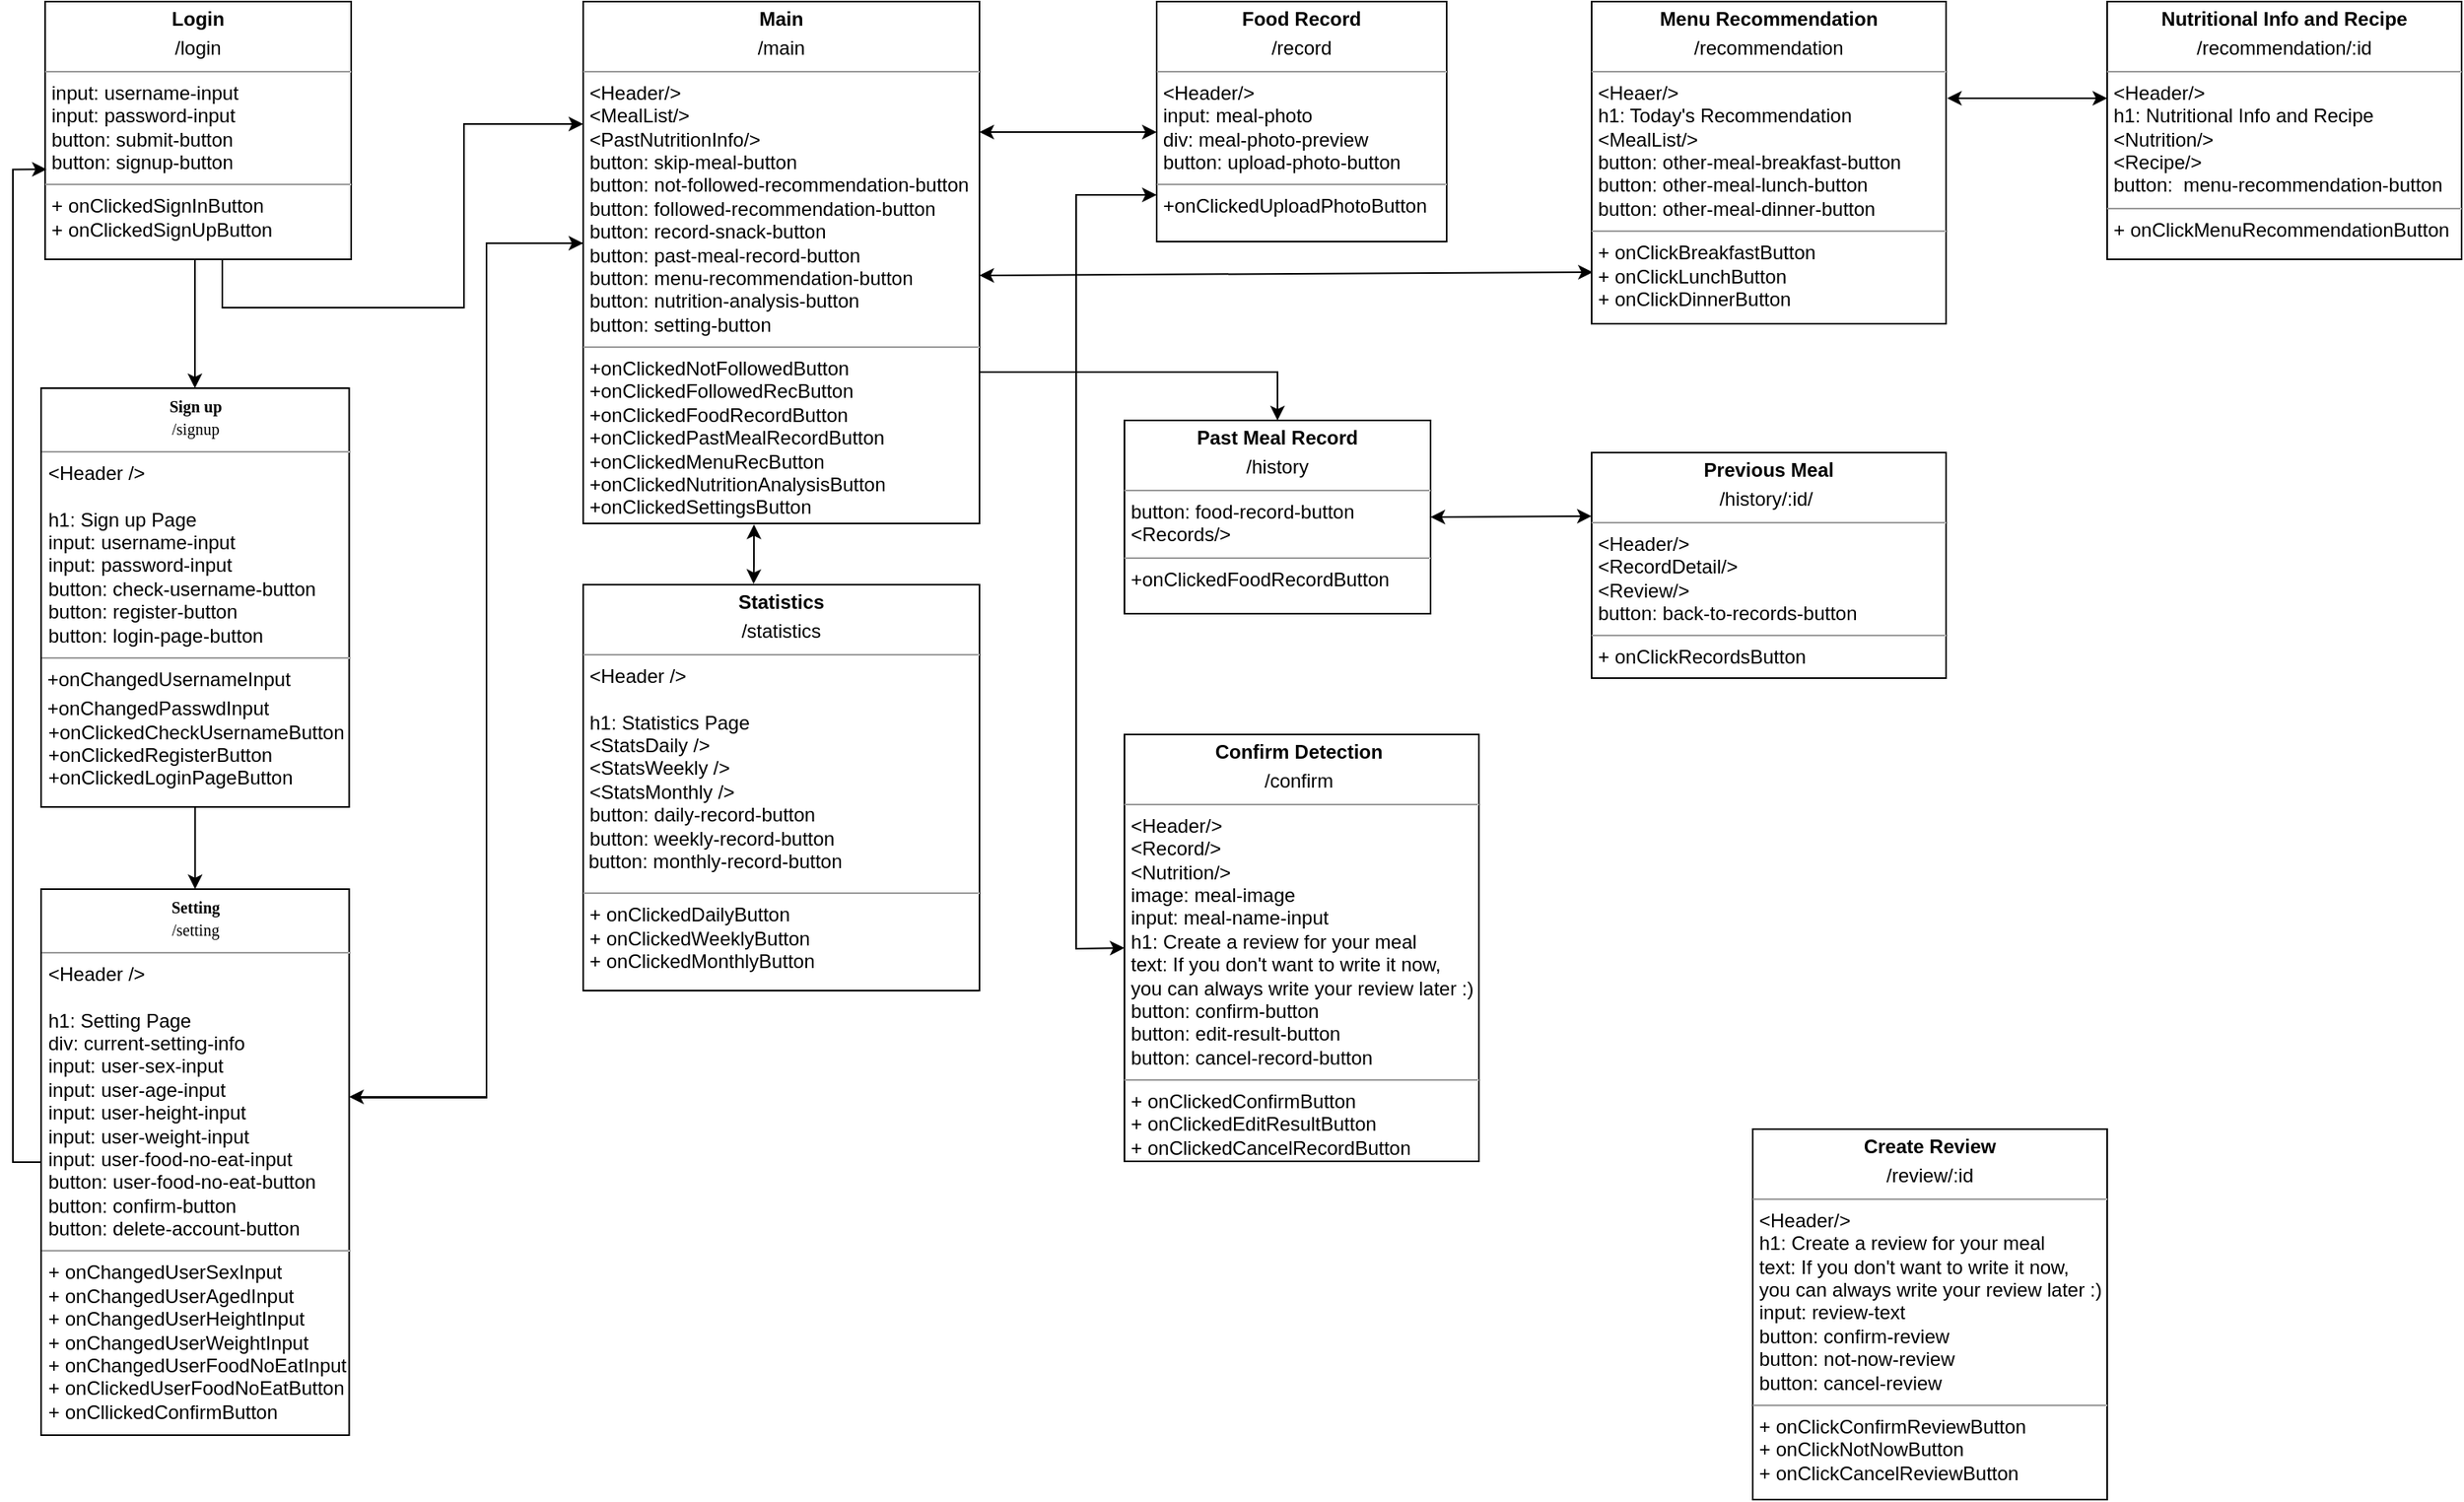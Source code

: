 <mxfile version="15.5.8" type="github">
  <diagram name="Page-1" id="c4acf3e9-155e-7222-9cf6-157b1a14988f">
    <mxGraphModel dx="884" dy="1550" grid="1" gridSize="10" guides="1" tooltips="1" connect="1" arrows="1" fold="1" page="1" pageScale="1" pageWidth="1600" pageHeight="1200" background="none" math="0" shadow="0">
      <root>
        <mxCell id="0" />
        <mxCell id="1" parent="0" />
        <mxCell id="bxKK3A8rRiATeC3KXuF5-2" value="&lt;p style=&quot;margin: 4px 0px 0px ; text-align: center&quot;&gt;&lt;b&gt;Statistics&lt;/b&gt;&lt;/p&gt;&lt;p style=&quot;margin: 4px 0px 0px ; text-align: center&quot;&gt;/statistics&lt;/p&gt;&lt;hr size=&quot;1&quot;&gt;&lt;p style=&quot;text-align: justify ; margin: 0px 0px 0px 4px&quot;&gt;&amp;lt;Header /&amp;gt;&lt;br&gt;&lt;/p&gt;&lt;p style=&quot;text-align: justify ; margin: 0px 0px 0px 4px&quot;&gt;&lt;br&gt;&lt;/p&gt;&lt;p style=&quot;text-align: justify ; margin: 0px 0px 0px 4px&quot;&gt;h1: Statistics Page&lt;/p&gt;&lt;p style=&quot;text-align: justify ; margin: 0px 0px 0px 4px&quot;&gt;&amp;lt;StatsDaily /&amp;gt;&lt;/p&gt;&lt;p style=&quot;text-align: justify ; margin: 0px 0px 0px 4px&quot;&gt;&amp;lt;StatsWeekly /&amp;gt;&lt;/p&gt;&lt;p style=&quot;text-align: justify ; margin: 0px 0px 0px 4px&quot;&gt;&amp;lt;StatsMonthly /&amp;gt;&lt;/p&gt;&lt;p style=&quot;text-align: justify ; margin: 0px 0px 0px 4px&quot;&gt;button: daily-record-button&lt;/p&gt;&lt;p style=&quot;text-align: justify ; margin: 0px 0px 0px 4px&quot;&gt;&lt;span style=&quot;text-align: left&quot;&gt;button:&amp;nbsp;&lt;/span&gt;&lt;span style=&quot;text-align: left&quot;&gt;weekly-record-button&amp;nbsp;&lt;/span&gt;&lt;/p&gt;&lt;span style=&quot;text-align: left&quot;&gt;&lt;div style=&quot;text-align: justify&quot;&gt;&lt;span&gt;&amp;nbsp;button:&amp;nbsp;&lt;/span&gt;&lt;span&gt;monthly-record-button&lt;/span&gt;&lt;/div&gt;&lt;/span&gt;&lt;p&gt;&lt;/p&gt;&lt;hr size=&quot;1&quot; style=&quot;text-align: justify&quot;&gt;&lt;p style=&quot;text-align: justify ; margin: 0px 0px 0px 4px&quot;&gt;+ onClickedDailyButton&lt;/p&gt;&lt;p style=&quot;text-align: justify ; margin: 0px 0px 0px 4px&quot;&gt;+ onClickedWeeklyButton&lt;/p&gt;&lt;p style=&quot;text-align: justify ; margin: 0px 0px 0px 4px&quot;&gt;+ onClickedMonthlyButton&lt;/p&gt;" style="verticalAlign=top;align=left;overflow=fill;fontSize=12;fontFamily=Helvetica;html=1;rounded=0;shadow=0;comic=0;labelBackgroundColor=none;strokeWidth=1" parent="1" vertex="1">
          <mxGeometry x="374" y="-798" width="246" height="252" as="geometry" />
        </mxCell>
        <mxCell id="bxKK3A8rRiATeC3KXuF5-5" style="edgeStyle=orthogonalEdgeStyle;rounded=0;orthogonalLoop=1;jettySize=auto;html=1;" parent="1" source="bxKK3A8rRiATeC3KXuF5-9" target="bxKK3A8rRiATeC3KXuF5-21" edge="1">
          <mxGeometry relative="1" as="geometry">
            <Array as="points">
              <mxPoint x="314" y="-1010" />
              <mxPoint x="314" y="-480" />
            </Array>
            <mxPoint x="270" y="-460" as="targetPoint" />
          </mxGeometry>
        </mxCell>
        <mxCell id="bxKK3A8rRiATeC3KXuF5-9" value="&lt;p style=&quot;margin: 0px ; margin-top: 4px ; text-align: center&quot;&gt;&lt;b&gt;Main&lt;/b&gt;&lt;/p&gt;&lt;p style=&quot;margin: 0px ; margin-top: 4px ; text-align: center&quot;&gt;/main&lt;/p&gt;&lt;hr size=&quot;1&quot;&gt;&lt;p style=&quot;margin: 0px ; margin-left: 4px&quot;&gt;&lt;span&gt;&amp;lt;Header/&amp;gt;&lt;/span&gt;&lt;/p&gt;&lt;p style=&quot;margin: 0px ; margin-left: 4px&quot;&gt;&lt;span&gt;&amp;lt;MealList/&amp;gt;&lt;/span&gt;&lt;br&gt;&lt;/p&gt;&lt;p style=&quot;margin: 0px ; margin-left: 4px&quot;&gt;&amp;lt;PastNutritionInfo/&amp;gt;&lt;/p&gt;&lt;p style=&quot;margin: 0px ; margin-left: 4px&quot;&gt;button: skip-meal-button&lt;/p&gt;&lt;p style=&quot;margin: 0px ; margin-left: 4px&quot;&gt;button: not-followed-recommendation-button&lt;/p&gt;&lt;p style=&quot;margin: 0px 0px 0px 4px&quot;&gt;button: followed-recommendation-button&lt;/p&gt;&lt;p style=&quot;margin: 0px ; margin-left: 4px&quot;&gt;&lt;span&gt;button: record-snack-button&lt;/span&gt;&lt;br&gt;&lt;/p&gt;&lt;p style=&quot;margin: 0px 0px 0px 4px&quot;&gt;button: past-meal-record-button&lt;/p&gt;&lt;p style=&quot;margin: 0px 0px 0px 4px&quot;&gt;button: menu-recommendation-button&lt;/p&gt;&lt;p style=&quot;margin: 0px 0px 0px 4px&quot;&gt;button: nutrition-analysis-button&lt;/p&gt;&lt;p style=&quot;margin: 0px 0px 0px 4px&quot;&gt;&lt;span&gt;button: setting-button&lt;/span&gt;&lt;br&gt;&lt;/p&gt;&lt;hr size=&quot;1&quot;&gt;&lt;p style=&quot;margin: 0px ; margin-left: 4px&quot;&gt;+onClickedNotFollowedButton&lt;/p&gt;&lt;p style=&quot;margin: 0px ; margin-left: 4px&quot;&gt;+onClickedFollowedRecButton&lt;br&gt;&lt;/p&gt;&lt;p style=&quot;margin: 0px ; margin-left: 4px&quot;&gt;+onClickedFoodRecordButton&lt;/p&gt;&lt;p style=&quot;margin: 0px 0px 0px 4px&quot;&gt;+onClickedPastMealRecordButton&lt;/p&gt;&lt;p style=&quot;margin: 0px ; margin-left: 4px&quot;&gt;+onClickedMenuRecButton&lt;/p&gt;&lt;p style=&quot;margin: 0px ; margin-left: 4px&quot;&gt;+onClickedNutritionAnalysisButton&lt;/p&gt;&lt;p style=&quot;margin: 0px ; margin-left: 4px&quot;&gt;&lt;span&gt;+onClickedSettingsButton&lt;/span&gt;&lt;br&gt;&lt;/p&gt;" style="verticalAlign=top;align=left;overflow=fill;fontSize=12;fontFamily=Helvetica;html=1;rounded=0;shadow=0;comic=0;labelBackgroundColor=none;strokeWidth=1" parent="1" vertex="1">
          <mxGeometry x="374" y="-1160" width="246" height="324" as="geometry" />
        </mxCell>
        <mxCell id="bxKK3A8rRiATeC3KXuF5-10" style="edgeStyle=orthogonalEdgeStyle;rounded=0;orthogonalLoop=1;jettySize=auto;html=1;" parent="1" source="bxKK3A8rRiATeC3KXuF5-12" target="bxKK3A8rRiATeC3KXuF5-20" edge="1">
          <mxGeometry relative="1" as="geometry">
            <Array as="points">
              <mxPoint x="133" y="-980" />
              <mxPoint x="133" y="-980" />
            </Array>
          </mxGeometry>
        </mxCell>
        <mxCell id="bxKK3A8rRiATeC3KXuF5-11" style="edgeStyle=orthogonalEdgeStyle;rounded=0;orthogonalLoop=1;jettySize=auto;html=1;" parent="1" source="bxKK3A8rRiATeC3KXuF5-12" target="bxKK3A8rRiATeC3KXuF5-9" edge="1">
          <mxGeometry relative="1" as="geometry">
            <Array as="points">
              <mxPoint x="150" y="-970" />
              <mxPoint x="300" y="-970" />
              <mxPoint x="300" y="-1084" />
            </Array>
            <mxPoint x="1070" y="-1050" as="targetPoint" />
          </mxGeometry>
        </mxCell>
        <mxCell id="bxKK3A8rRiATeC3KXuF5-12" value="&lt;p style=&quot;margin: 0px ; margin-top: 4px ; text-align: center&quot;&gt;&lt;b&gt;Login&lt;/b&gt;&lt;/p&gt;&lt;p style=&quot;margin: 0px ; margin-top: 4px ; text-align: center&quot;&gt;/login&lt;/p&gt;&lt;hr size=&quot;1&quot;&gt;&lt;p style=&quot;margin: 0px ; margin-left: 4px&quot;&gt;input: username-input&lt;/p&gt;&lt;p style=&quot;margin: 0px ; margin-left: 4px&quot;&gt;input: password-input&lt;/p&gt;&lt;p style=&quot;margin: 0px ; margin-left: 4px&quot;&gt;button: submit-button&lt;/p&gt;&lt;p style=&quot;margin: 0px ; margin-left: 4px&quot;&gt;button: signup-button&lt;/p&gt;&lt;hr size=&quot;1&quot;&gt;&lt;p style=&quot;margin: 0px ; margin-left: 4px&quot;&gt;+ onClickedSignInButton&lt;/p&gt;&lt;p style=&quot;margin: 0px ; margin-left: 4px&quot;&gt;+ onClickedSignUpButton&lt;/p&gt;" style="verticalAlign=top;align=left;overflow=fill;fontSize=12;fontFamily=Helvetica;html=1;rounded=0;shadow=0;comic=0;labelBackgroundColor=none;strokeWidth=1" parent="1" vertex="1">
          <mxGeometry x="40" y="-1160" width="190" height="160" as="geometry" />
        </mxCell>
        <mxCell id="bxKK3A8rRiATeC3KXuF5-13" style="edgeStyle=orthogonalEdgeStyle;rounded=0;orthogonalLoop=1;jettySize=auto;html=1;entryX=0.5;entryY=0;entryDx=0;entryDy=0;fontColor=#FFFFFF;" parent="1" source="bxKK3A8rRiATeC3KXuF5-9" target="bxKK3A8rRiATeC3KXuF5-17" edge="1">
          <mxGeometry relative="1" as="geometry">
            <Array as="points">
              <mxPoint x="805" y="-930" />
            </Array>
          </mxGeometry>
        </mxCell>
        <mxCell id="bxKK3A8rRiATeC3KXuF5-15" value="&lt;p style=&quot;margin: 0px ; margin-top: 4px ; text-align: center&quot;&gt;&lt;b&gt;Food Record&lt;/b&gt;&lt;/p&gt;&lt;p style=&quot;margin: 0px ; margin-top: 4px ; text-align: center&quot;&gt;/record&lt;/p&gt;&lt;hr size=&quot;1&quot;&gt;&lt;p style=&quot;margin: 0px ; margin-left: 4px&quot;&gt;&lt;span&gt;&amp;lt;Header/&amp;gt;&lt;/span&gt;&lt;/p&gt;&lt;p style=&quot;margin: 0px ; margin-left: 4px&quot;&gt;&lt;span&gt;input: meal-photo&lt;/span&gt;&lt;/p&gt;&lt;p style=&quot;margin: 0px ; margin-left: 4px&quot;&gt;&lt;span&gt;div: meal-photo-preview&lt;/span&gt;&lt;/p&gt;&lt;p style=&quot;margin: 0px ; margin-left: 4px&quot;&gt;&lt;span&gt;button: upload-photo-button&lt;/span&gt;&lt;/p&gt;&lt;hr size=&quot;1&quot;&gt;&lt;p style=&quot;margin: 0px ; margin-left: 4px&quot;&gt;&lt;span&gt;+onClickedUploadPhotoButton&lt;/span&gt;&lt;br&gt;&lt;/p&gt;&lt;p style=&quot;margin: 0px ; margin-left: 4px&quot;&gt;&lt;br&gt;&lt;/p&gt;" style="verticalAlign=top;align=left;overflow=fill;fontSize=12;fontFamily=Helvetica;html=1;rounded=0;shadow=0;comic=0;labelBackgroundColor=none;strokeWidth=1" parent="1" vertex="1">
          <mxGeometry x="730" y="-1160" width="180" height="149" as="geometry" />
        </mxCell>
        <mxCell id="bxKK3A8rRiATeC3KXuF5-17" value="&lt;p style=&quot;margin: 0px ; margin-top: 4px ; text-align: center&quot;&gt;&lt;b&gt;Past Meal Record&lt;/b&gt;&lt;/p&gt;&lt;p style=&quot;margin: 0px ; margin-top: 4px ; text-align: center&quot;&gt;/history&lt;/p&gt;&lt;hr size=&quot;1&quot;&gt;&lt;p style=&quot;margin: 0px 0px 0px 4px&quot;&gt;button: food-record-button&lt;/p&gt;&lt;p style=&quot;margin: 0px 0px 0px 4px&quot;&gt;&amp;lt;Records/&amp;gt;&lt;/p&gt;&lt;hr size=&quot;1&quot;&gt;&lt;p style=&quot;margin: 0px ; margin-left: 4px&quot;&gt;+onClickedFoodRecordButton&lt;/p&gt;" style="verticalAlign=top;align=left;overflow=fill;fontSize=12;fontFamily=Helvetica;html=1;rounded=0;shadow=0;comic=0;labelBackgroundColor=none;strokeWidth=1" parent="1" vertex="1">
          <mxGeometry x="710" y="-900" width="190" height="120" as="geometry" />
        </mxCell>
        <mxCell id="bxKK3A8rRiATeC3KXuF5-19" style="edgeStyle=orthogonalEdgeStyle;rounded=0;orthogonalLoop=1;jettySize=auto;html=1;" parent="1" source="bxKK3A8rRiATeC3KXuF5-20" target="bxKK3A8rRiATeC3KXuF5-21" edge="1">
          <mxGeometry relative="1" as="geometry" />
        </mxCell>
        <mxCell id="bxKK3A8rRiATeC3KXuF5-20" value="&lt;p style=&quot;margin: 4px 0px 0px ; text-align: center&quot;&gt;&lt;b style=&quot;font-family: &amp;#34;verdana&amp;#34; ; font-size: 10px&quot;&gt;Sign up&lt;/b&gt;&lt;br style=&quot;font-family: &amp;#34;verdana&amp;#34; ; font-size: 10px&quot;&gt;&lt;span style=&quot;font-family: &amp;#34;verdana&amp;#34; ; font-size: 10px&quot;&gt;/signup&lt;/span&gt;&lt;br&gt;&lt;/p&gt;&lt;hr size=&quot;1&quot;&gt;&lt;p style=&quot;text-align: justify ; margin: 0px 0px 0px 4px&quot;&gt;&amp;lt;Header /&amp;gt;&lt;/p&gt;&lt;p style=&quot;text-align: justify ; margin: 0px 0px 0px 4px&quot;&gt;&lt;br&gt;&lt;/p&gt;&lt;p style=&quot;text-align: justify ; margin: 0px 0px 0px 4px&quot;&gt;h1: Sign up Page&lt;/p&gt;&lt;p style=&quot;text-align: justify ; margin: 0px 0px 0px 4px&quot;&gt;input: username-input&lt;/p&gt;&lt;p style=&quot;text-align: justify ; margin: 0px 0px 0px 4px&quot;&gt;input: password-input&lt;/p&gt;&lt;p style=&quot;text-align: justify ; margin: 0px 0px 0px 4px&quot;&gt;button: check-username-button&lt;/p&gt;&lt;p style=&quot;text-align: justify ; margin: 0px 0px 0px 4px&quot;&gt;button: register-button&lt;/p&gt;&lt;p style=&quot;text-align: justify ; margin: 0px 0px 0px 4px&quot;&gt;button: login-page-button&lt;/p&gt;&lt;hr size=&quot;1&quot; style=&quot;text-align: justify&quot;&gt;&lt;p style=&quot;text-align: justify ; margin: 4px 0px 0px&quot;&gt;&lt;span&gt;&amp;nbsp;+onChangedUsernameInput&lt;/span&gt;&lt;br&gt;&lt;/p&gt;&lt;p style=&quot;text-align: justify ; margin: 4px 0px 0px&quot;&gt;&lt;span&gt;&amp;nbsp;+onChangedPasswdInput&lt;/span&gt;&lt;/p&gt;&lt;p style=&quot;text-align: justify ; margin: 0px 0px 0px 4px&quot;&gt;+onClickedCheckUsernameButton&lt;/p&gt;&lt;p style=&quot;text-align: justify ; margin: 0px 0px 0px 4px&quot;&gt;+onClickedRegisterButton&lt;/p&gt;&lt;p style=&quot;text-align: justify ; margin: 0px 0px 0px 4px&quot;&gt;+onClickedLoginPageButton&lt;/p&gt;" style="verticalAlign=top;align=left;overflow=fill;fontSize=12;fontFamily=Helvetica;html=1;" parent="1" vertex="1">
          <mxGeometry x="37.5" y="-920" width="191.25" height="260" as="geometry" />
        </mxCell>
        <mxCell id="_MN3SdQh-A93I4YFqN-j-8" style="edgeStyle=orthogonalEdgeStyle;rounded=0;orthogonalLoop=1;jettySize=auto;html=1;entryX=0.005;entryY=0.651;entryDx=0;entryDy=0;entryPerimeter=0;" edge="1" parent="1" source="bxKK3A8rRiATeC3KXuF5-21" target="bxKK3A8rRiATeC3KXuF5-12">
          <mxGeometry relative="1" as="geometry">
            <Array as="points">
              <mxPoint x="20" y="-440" />
              <mxPoint x="20" y="-1056" />
            </Array>
          </mxGeometry>
        </mxCell>
        <mxCell id="bxKK3A8rRiATeC3KXuF5-21" value="&lt;p style=&quot;margin: 4px 0px 0px ; text-align: center&quot;&gt;&lt;b style=&quot;font-family: &amp;#34;verdana&amp;#34; ; font-size: 10px&quot;&gt;Setting&lt;/b&gt;&lt;br style=&quot;font-family: &amp;#34;verdana&amp;#34; ; font-size: 10px&quot;&gt;&lt;span style=&quot;font-family: &amp;#34;verdana&amp;#34; ; font-size: 10px&quot;&gt;/setting&lt;/span&gt;&lt;br&gt;&lt;/p&gt;&lt;hr size=&quot;1&quot;&gt;&lt;p style=&quot;margin: 0px 0px 0px 4px&quot;&gt;&amp;lt;Header /&amp;gt;&lt;br&gt;&lt;/p&gt;&lt;p style=&quot;margin: 0px 0px 0px 4px&quot;&gt;&lt;br&gt;&lt;/p&gt;&lt;p style=&quot;margin: 0px 0px 0px 4px&quot;&gt;h1: Setting Page&lt;/p&gt;&lt;p style=&quot;margin: 0px 0px 0px 4px&quot;&gt;div: current-setting-info&lt;/p&gt;&lt;p style=&quot;margin: 0px 0px 0px 4px&quot;&gt;input: user-sex-input&lt;/p&gt;&lt;p style=&quot;margin: 0px 0px 0px 4px&quot;&gt;input: user-age-input&lt;/p&gt;&lt;p style=&quot;margin: 0px 0px 0px 4px&quot;&gt;input: user-height-input&lt;/p&gt;&lt;p style=&quot;margin: 0px 0px 0px 4px&quot;&gt;input: user-weight-input&lt;/p&gt;&lt;p style=&quot;margin: 0px 0px 0px 4px&quot;&gt;input: user-food-no-eat-input&lt;br&gt;&lt;/p&gt;&lt;p style=&quot;margin: 0px 0px 0px 4px&quot;&gt;button: user-food-no-eat-button&lt;/p&gt;&lt;p style=&quot;margin: 0px 0px 0px 4px&quot;&gt;button: confirm-button&lt;br&gt;&lt;/p&gt;&lt;p style=&quot;margin: 0px 0px 0px 4px&quot;&gt;button: delete-account-button&lt;/p&gt;&lt;hr size=&quot;1&quot;&gt;&lt;p style=&quot;margin: 0px 0px 0px 4px&quot;&gt;+ onChangedUserSexInput&lt;/p&gt;&lt;p style=&quot;margin: 0px 0px 0px 4px&quot;&gt;+ onChangedUserAgedInput&lt;/p&gt;&lt;p style=&quot;margin: 0px 0px 0px 4px&quot;&gt;+ onChangedUserHeightInput&lt;/p&gt;&lt;p style=&quot;margin: 0px 0px 0px 4px&quot;&gt;+ onChangedUserWeightInput&lt;/p&gt;&lt;p style=&quot;margin: 0px 0px 0px 4px&quot;&gt;+ onChangedUserFoodNoEatInput&lt;/p&gt;&lt;p style=&quot;margin: 0px 0px 0px 4px&quot;&gt;+ onClickedUserFoodNoEatButton&lt;/p&gt;&lt;p style=&quot;margin: 0px 0px 0px 4px&quot;&gt;+ onCllickedConfirmButton&lt;/p&gt;" style="verticalAlign=top;align=left;overflow=fill;fontSize=12;fontFamily=Helvetica;html=1;" parent="1" vertex="1">
          <mxGeometry x="37.5" y="-609" width="191.25" height="339" as="geometry" />
        </mxCell>
        <mxCell id="bxKK3A8rRiATeC3KXuF5-23" value="&lt;p style=&quot;margin: 0px ; margin-top: 4px ; text-align: center&quot;&gt;&lt;b&gt;Confirm Detection&amp;nbsp;&lt;/b&gt;&lt;/p&gt;&lt;p style=&quot;margin: 0px ; margin-top: 4px ; text-align: center&quot;&gt;/confirm&lt;b&gt;&amp;nbsp;&lt;/b&gt;&lt;/p&gt;&lt;hr size=&quot;1&quot;&gt;&lt;p style=&quot;margin: 0px ; margin-left: 4px&quot;&gt;&amp;lt;Header/&amp;gt;&lt;/p&gt;&lt;p style=&quot;margin: 0px ; margin-left: 4px&quot;&gt;&amp;lt;Record/&amp;gt;&lt;/p&gt;&lt;p style=&quot;margin: 0px ; margin-left: 4px&quot;&gt;&amp;lt;Nutrition/&amp;gt;&lt;/p&gt;&lt;p style=&quot;margin: 0px ; margin-left: 4px&quot;&gt;image: meal-image&lt;/p&gt;&lt;p style=&quot;margin: 0px ; margin-left: 4px&quot;&gt;input: meal-name-input&lt;/p&gt;&lt;p style=&quot;margin: 0px 0px 0px 4px&quot;&gt;h1: Create a review for your meal&lt;/p&gt;&lt;p style=&quot;margin: 0px 0px 0px 4px&quot;&gt;text: If you don&#39;t want to write it now,&amp;nbsp;&lt;/p&gt;&lt;p style=&quot;margin: 0px 0px 0px 4px&quot;&gt;you can always write your review later :)&lt;/p&gt;&lt;p style=&quot;margin: 0px ; margin-left: 4px&quot;&gt;&lt;span&gt;button: confirm-button&lt;/span&gt;&lt;br&gt;&lt;/p&gt;&lt;p style=&quot;margin: 0px ; margin-left: 4px&quot;&gt;button: edit-result-button&lt;/p&gt;&lt;p style=&quot;margin: 0px ; margin-left: 4px&quot;&gt;button: cancel-record-button&lt;/p&gt;&lt;hr size=&quot;1&quot;&gt;&lt;p style=&quot;margin: 0px ; margin-left: 4px&quot;&gt;+ onClickedConfirmButton&lt;/p&gt;&lt;p style=&quot;margin: 0px ; margin-left: 4px&quot;&gt;+ onClickedEditResultButton&lt;/p&gt;&lt;p style=&quot;margin: 0px 0px 0px 4px&quot;&gt;+ onClickedCancelRecordButton&lt;/p&gt;&lt;p style=&quot;margin: 0px ; margin-left: 4px&quot;&gt;&lt;br&gt;&lt;/p&gt;&lt;p style=&quot;margin: 0px ; margin-left: 4px&quot;&gt;&lt;br&gt;&lt;/p&gt;" style="verticalAlign=top;align=left;overflow=fill;fontSize=12;fontFamily=Helvetica;html=1;" parent="1" vertex="1">
          <mxGeometry x="710" y="-705" width="220" height="265" as="geometry" />
        </mxCell>
        <mxCell id="bxKK3A8rRiATeC3KXuF5-27" value="&lt;p style=&quot;margin: 0px ; margin-top: 4px ; text-align: center&quot;&gt;&lt;b&gt;Menu Recommendation&lt;/b&gt;&lt;/p&gt;&lt;p style=&quot;margin: 0px ; margin-top: 4px ; text-align: center&quot;&gt;/recommendation&lt;/p&gt;&lt;hr size=&quot;1&quot;&gt;&lt;p style=&quot;margin: 0px 0px 0px 4px&quot;&gt;&amp;lt;Heaer/&amp;gt;&lt;/p&gt;&lt;p style=&quot;margin: 0px 0px 0px 4px&quot;&gt;h1: Today&#39;s Recommendation&lt;/p&gt;&lt;p style=&quot;margin: 0px 0px 0px 4px&quot;&gt;&amp;lt;MealList/&amp;gt;&lt;/p&gt;&lt;p style=&quot;margin: 0px 0px 0px 4px&quot;&gt;button:&amp;nbsp;other-meal-breakfast-button&lt;/p&gt;&lt;p style=&quot;margin: 0px 0px 0px 4px&quot;&gt;button: other-meal-lunch-button&lt;/p&gt;&lt;p style=&quot;margin: 0px 0px 0px 4px&quot;&gt;button: other-meal-dinner-button&lt;br&gt;&lt;/p&gt;&lt;hr size=&quot;1&quot;&gt;&lt;p style=&quot;margin: 0px 0px 0px 4px&quot;&gt;+ onClickBreakfastButton&lt;br&gt;+ onClickLunchButton&lt;/p&gt;&lt;p style=&quot;margin: 0px 0px 0px 4px&quot;&gt;+ onClickDinnerButton&lt;/p&gt;" style="verticalAlign=top;align=left;overflow=fill;fontSize=12;fontFamily=Helvetica;html=1;rounded=0;shadow=0;comic=0;labelBackgroundColor=none;strokeWidth=1" parent="1" vertex="1">
          <mxGeometry x="1000" y="-1160" width="220" height="200" as="geometry" />
        </mxCell>
        <mxCell id="bxKK3A8rRiATeC3KXuF5-28" value="&lt;p style=&quot;margin: 0px ; margin-top: 4px ; text-align: center&quot;&gt;&lt;b&gt;Nutritional Info and Recipe&lt;/b&gt;&lt;/p&gt;&lt;p style=&quot;margin: 0px ; margin-top: 4px ; text-align: center&quot;&gt;/recommendation/:id&lt;/p&gt;&lt;hr size=&quot;1&quot;&gt;&lt;p style=&quot;margin: 0px 0px 0px 4px&quot;&gt;&amp;lt;Header/&amp;gt;&lt;/p&gt;&lt;p style=&quot;margin: 0px 0px 0px 4px&quot;&gt;h1: Nutritional Info and Recipe&lt;/p&gt;&lt;p style=&quot;margin: 0px 0px 0px 4px&quot;&gt;&amp;lt;Nutrition/&amp;gt;&lt;/p&gt;&lt;p style=&quot;margin: 0px 0px 0px 4px&quot;&gt;&amp;lt;Recipe/&amp;gt;&lt;/p&gt;&lt;p style=&quot;margin: 0px 0px 0px 4px&quot;&gt;button:&amp;nbsp;&amp;nbsp;&lt;span style=&quot;text-align: center&quot;&gt;menu-recommendation-button&lt;/span&gt;&lt;/p&gt;&lt;hr size=&quot;1&quot;&gt;&lt;p style=&quot;margin: 0px 0px 0px 4px&quot;&gt;+ onClickMenuRecommendationButton&lt;/p&gt;" style="verticalAlign=top;align=left;overflow=fill;fontSize=12;fontFamily=Helvetica;html=1;rounded=0;shadow=0;comic=0;labelBackgroundColor=none;strokeWidth=1" parent="1" vertex="1">
          <mxGeometry x="1320" y="-1160" width="220" height="160" as="geometry" />
        </mxCell>
        <mxCell id="bxKK3A8rRiATeC3KXuF5-30" value="&lt;p style=&quot;margin: 0px ; margin-top: 4px ; text-align: center&quot;&gt;&lt;b&gt;Previous Meal&lt;/b&gt;&lt;/p&gt;&lt;p style=&quot;margin: 0px ; margin-top: 4px ; text-align: center&quot;&gt;/history/:id/&lt;b&gt;&amp;nbsp;&lt;/b&gt;&lt;/p&gt;&lt;hr size=&quot;1&quot;&gt;&lt;p style=&quot;margin: 0px ; margin-left: 4px&quot;&gt;&amp;lt;Header/&amp;gt;&lt;/p&gt;&lt;p style=&quot;margin: 0px ; margin-left: 4px&quot;&gt;&amp;lt;RecordDetail/&amp;gt;&lt;/p&gt;&lt;p style=&quot;margin: 0px ; margin-left: 4px&quot;&gt;&amp;lt;Review/&amp;gt;&lt;/p&gt;&lt;p style=&quot;margin: 0px ; margin-left: 4px&quot;&gt;button: back-to-records-button&lt;/p&gt;&lt;hr size=&quot;1&quot;&gt;&lt;p style=&quot;margin: 0px ; margin-left: 4px&quot;&gt;+ onClickRecordsButton&lt;/p&gt;" style="verticalAlign=top;align=left;overflow=fill;fontSize=12;fontFamily=Helvetica;html=1;" parent="1" vertex="1">
          <mxGeometry x="1000" y="-880" width="220" height="140" as="geometry" />
        </mxCell>
        <mxCell id="bxKK3A8rRiATeC3KXuF5-31" value="" style="endArrow=classic;html=1;rounded=0;edgeStyle=orthogonalEdgeStyle;" parent="1" target="bxKK3A8rRiATeC3KXuF5-9" edge="1">
          <mxGeometry width="50" height="50" relative="1" as="geometry">
            <mxPoint x="232.75" y="-479.5" as="sourcePoint" />
            <mxPoint x="378" y="-1010" as="targetPoint" />
            <Array as="points">
              <mxPoint x="314" y="-479" />
              <mxPoint x="314" y="-1010" />
            </Array>
          </mxGeometry>
        </mxCell>
        <mxCell id="_MN3SdQh-A93I4YFqN-j-4" value="&lt;p style=&quot;margin: 0px ; margin-top: 4px ; text-align: center&quot;&gt;&lt;b&gt;Create Review&lt;/b&gt;&lt;/p&gt;&lt;p style=&quot;margin: 0px ; margin-top: 4px ; text-align: center&quot;&gt;/review/:id&lt;/p&gt;&lt;hr size=&quot;1&quot;&gt;&lt;p style=&quot;margin: 0px ; margin-left: 4px&quot;&gt;&amp;lt;Header/&amp;gt;&lt;/p&gt;&lt;p style=&quot;margin: 0px ; margin-left: 4px&quot;&gt;h1: Create a review for your meal&lt;/p&gt;&lt;p style=&quot;margin: 0px ; margin-left: 4px&quot;&gt;text: If you don&#39;t want to write it now,&amp;nbsp;&lt;/p&gt;&lt;p style=&quot;margin: 0px ; margin-left: 4px&quot;&gt;you can always write your review later :)&lt;/p&gt;&lt;p style=&quot;margin: 0px ; margin-left: 4px&quot;&gt;input: review-text&lt;/p&gt;&lt;p style=&quot;margin: 0px ; margin-left: 4px&quot;&gt;button: confirm-review&lt;/p&gt;&lt;p style=&quot;margin: 0px 0px 0px 4px&quot;&gt;button: not-now-review&lt;/p&gt;&lt;p style=&quot;margin: 0px 0px 0px 4px&quot;&gt;button: cancel-review&lt;br&gt;&lt;/p&gt;&lt;hr size=&quot;1&quot;&gt;&lt;p style=&quot;margin: 0px ; margin-left: 4px&quot;&gt;+ onClickConfirmReviewButton&lt;br&gt;+ onClickNotNowButton&lt;/p&gt;&lt;p style=&quot;margin: 0px ; margin-left: 4px&quot;&gt;+ onClickCancelReviewButton&lt;/p&gt;" style="verticalAlign=top;align=left;overflow=fill;fontSize=12;fontFamily=Helvetica;html=1;rounded=0;shadow=0;comic=0;labelBackgroundColor=none;strokeWidth=1" vertex="1" parent="1">
          <mxGeometry x="1100" y="-460" width="220" height="230" as="geometry" />
        </mxCell>
        <mxCell id="_MN3SdQh-A93I4YFqN-j-11" value="" style="endArrow=classic;startArrow=classic;html=1;rounded=0;exitX=1.003;exitY=0.3;exitDx=0;exitDy=0;exitPerimeter=0;" edge="1" parent="1" source="bxKK3A8rRiATeC3KXuF5-27">
          <mxGeometry width="50" height="50" relative="1" as="geometry">
            <mxPoint x="1270" y="-1050" as="sourcePoint" />
            <mxPoint x="1320" y="-1100" as="targetPoint" />
          </mxGeometry>
        </mxCell>
        <mxCell id="_MN3SdQh-A93I4YFqN-j-12" value="" style="endArrow=classic;startArrow=classic;html=1;rounded=0;exitX=1;exitY=0.25;exitDx=0;exitDy=0;" edge="1" parent="1" source="bxKK3A8rRiATeC3KXuF5-9">
          <mxGeometry width="50" height="50" relative="1" as="geometry">
            <mxPoint x="620" y="-1094" as="sourcePoint" />
            <mxPoint x="730" y="-1079" as="targetPoint" />
          </mxGeometry>
        </mxCell>
        <mxCell id="_MN3SdQh-A93I4YFqN-j-13" value="" style="endArrow=classic;startArrow=classic;html=1;rounded=0;entryX=0.003;entryY=0.84;entryDx=0;entryDy=0;entryPerimeter=0;" edge="1" parent="1" target="bxKK3A8rRiATeC3KXuF5-27">
          <mxGeometry width="50" height="50" relative="1" as="geometry">
            <mxPoint x="620" y="-990" as="sourcePoint" />
            <mxPoint x="670" y="-1040" as="targetPoint" />
          </mxGeometry>
        </mxCell>
        <mxCell id="_MN3SdQh-A93I4YFqN-j-14" value="" style="endArrow=classic;startArrow=classic;html=1;rounded=0;entryX=0;entryY=0.282;entryDx=0;entryDy=0;entryPerimeter=0;" edge="1" parent="1" target="bxKK3A8rRiATeC3KXuF5-30">
          <mxGeometry width="50" height="50" relative="1" as="geometry">
            <mxPoint x="900" y="-840" as="sourcePoint" />
            <mxPoint x="950" y="-890" as="targetPoint" />
          </mxGeometry>
        </mxCell>
        <mxCell id="_MN3SdQh-A93I4YFqN-j-15" value="" style="endArrow=classic;startArrow=classic;html=1;rounded=0;entryX=0.431;entryY=1.002;entryDx=0;entryDy=0;entryPerimeter=0;exitX=0.43;exitY=-0.002;exitDx=0;exitDy=0;exitPerimeter=0;" edge="1" parent="1" source="bxKK3A8rRiATeC3KXuF5-2" target="bxKK3A8rRiATeC3KXuF5-9">
          <mxGeometry width="50" height="50" relative="1" as="geometry">
            <mxPoint x="480" y="-800" as="sourcePoint" />
            <mxPoint x="520" y="-810" as="targetPoint" />
            <Array as="points">
              <mxPoint x="480" y="-810" />
            </Array>
          </mxGeometry>
        </mxCell>
        <mxCell id="_MN3SdQh-A93I4YFqN-j-16" value="" style="endArrow=classic;startArrow=classic;html=1;rounded=0;exitX=0;exitY=0.5;exitDx=0;exitDy=0;" edge="1" parent="1" source="bxKK3A8rRiATeC3KXuF5-23">
          <mxGeometry width="50" height="50" relative="1" as="geometry">
            <mxPoint x="680" y="-990" as="sourcePoint" />
            <mxPoint x="730" y="-1040" as="targetPoint" />
            <Array as="points">
              <mxPoint x="680" y="-572" />
              <mxPoint x="680" y="-1040" />
            </Array>
          </mxGeometry>
        </mxCell>
      </root>
    </mxGraphModel>
  </diagram>
</mxfile>
